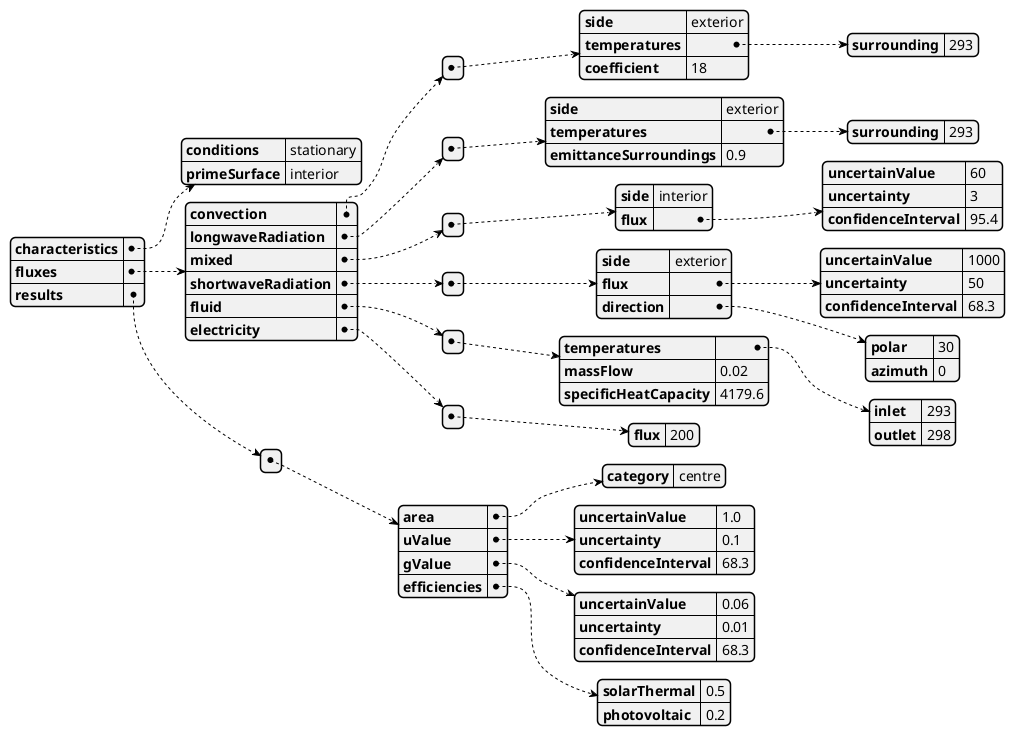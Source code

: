 @startjson semiTransparentBipvtCalorimetric
{
  "characteristics": {
    "conditions": "stationary",
    "primeSurface": "interior"
  },
  "fluxes": {
    "convection": [
      {
        "side": "exterior",
        "temperatures": {
          "surrounding": 293
        },
        "coefficient": 18
      }
    ],
    "longwaveRadiation": [
      {
        "side": "exterior",
        "temperatures": {
          "surrounding": 293
        },
        "emittanceSurroundings": 0.9
      }
    ],
    "mixed": [
      {
        "side": "interior",
        "flux": {
          "uncertainValue": 60,
          "uncertainty": 3,
          "confidenceInterval": 95.4
        }
      }
    ],
    "shortwaveRadiation": [
      {
        "side": "exterior",
        "flux": {
          "uncertainValue": 1000,
          "uncertainty": 50,
          "confidenceInterval": 68.3
        },
        "direction": {
          "polar": 30,
          "azimuth": 0
        }
      }
    ],
    "fluid": [
      {
        "temperatures": {
          "inlet": 293,
          "outlet": 298
        },
        "massFlow": 0.02,
        "specificHeatCapacity": 4179.6
      }
    ],
    "electricity": [
      {
        "flux": 200
      }
    ]
  },
  "results": [
    {
      "area": {
        "category": "centre"
      },
      "uValue": {
        "uncertainValue": 1.0,
        "uncertainty": 0.1,
        "confidenceInterval": 68.3
      },
      "gValue": {
        "uncertainValue": 0.06,
        "uncertainty": 0.01,
        "confidenceInterval": 68.3
      },
      "efficiencies": {
        "solarThermal": 0.5,
        "photovoltaic": 0.2
      }
    }
  ]
}
@endjson